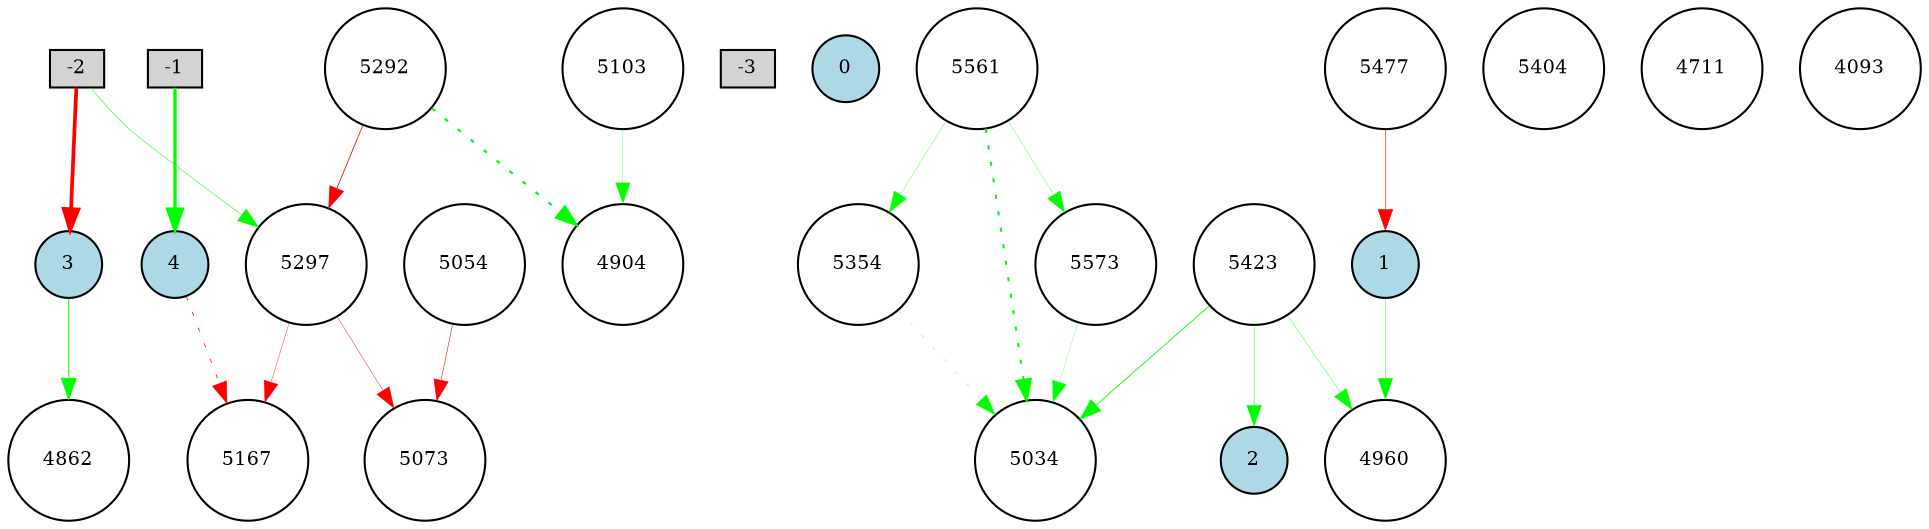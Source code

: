 digraph {
	node [fontsize=9 height=0.2 shape=circle width=0.2]
	-1 [fillcolor=lightgray shape=box style=filled]
	-2 [fillcolor=lightgray shape=box style=filled]
	-3 [fillcolor=lightgray shape=box style=filled]
	0 [fillcolor=lightblue style=filled]
	1 [fillcolor=lightblue style=filled]
	2 [fillcolor=lightblue style=filled]
	3 [fillcolor=lightblue style=filled]
	4 [fillcolor=lightblue style=filled]
	5404 [fillcolor=white style=filled]
	4904 [fillcolor=white style=filled]
	5034 [fillcolor=white style=filled]
	5292 [fillcolor=white style=filled]
	5167 [fillcolor=white style=filled]
	5423 [fillcolor=white style=filled]
	5297 [fillcolor=white style=filled]
	5561 [fillcolor=white style=filled]
	5054 [fillcolor=white style=filled]
	5573 [fillcolor=white style=filled]
	5073 [fillcolor=white style=filled]
	4960 [fillcolor=white style=filled]
	5477 [fillcolor=white style=filled]
	4711 [fillcolor=white style=filled]
	5354 [fillcolor=white style=filled]
	5103 [fillcolor=white style=filled]
	4093 [fillcolor=white style=filled]
	4862 [fillcolor=white style=filled]
	-1 -> 4 [color=green penwidth=1.609375564813982 style=solid]
	-2 -> 3 [color=red penwidth=1.7898341029554208 style=solid]
	5054 -> 5073 [color=red penwidth=0.26689718243842975 style=solid]
	5103 -> 4904 [color=green penwidth=0.11839872574192194 style=solid]
	5292 -> 4904 [color=green penwidth=1.064345170118519 style=dotted]
	-2 -> 5297 [color=green penwidth=0.2512465223855625 style=solid]
	5354 -> 5034 [color=green penwidth=0.15292514709788557 style=dotted]
	5423 -> 4960 [color=green penwidth=0.18319272838331827 style=solid]
	4 -> 5167 [color=red penwidth=0.3859914574082519 style=dotted]
	5477 -> 1 [color=red penwidth=0.28604515046892853 style=solid]
	1 -> 4960 [color=green penwidth=0.21263925868702832 style=solid]
	5297 -> 5167 [color=red penwidth=0.17302221910737675 style=solid]
	5561 -> 5034 [color=green penwidth=0.991792159734616 style=dotted]
	5561 -> 5573 [color=green penwidth=0.1487373505499563 style=solid]
	5573 -> 5034 [color=green penwidth=0.11273800493766878 style=solid]
	5292 -> 5297 [color=red penwidth=0.3865405801554439 style=solid]
	5297 -> 5073 [color=red penwidth=0.20415875855047697 style=solid]
	5423 -> 5034 [color=green penwidth=0.42545811832750857 style=solid]
	3 -> 4862 [color=green penwidth=0.5066865439462439 style=solid]
	5561 -> 5354 [color=green penwidth=0.1534944029383461 style=solid]
	5423 -> 2 [color=green penwidth=0.23657600724058162 style=solid]
}
